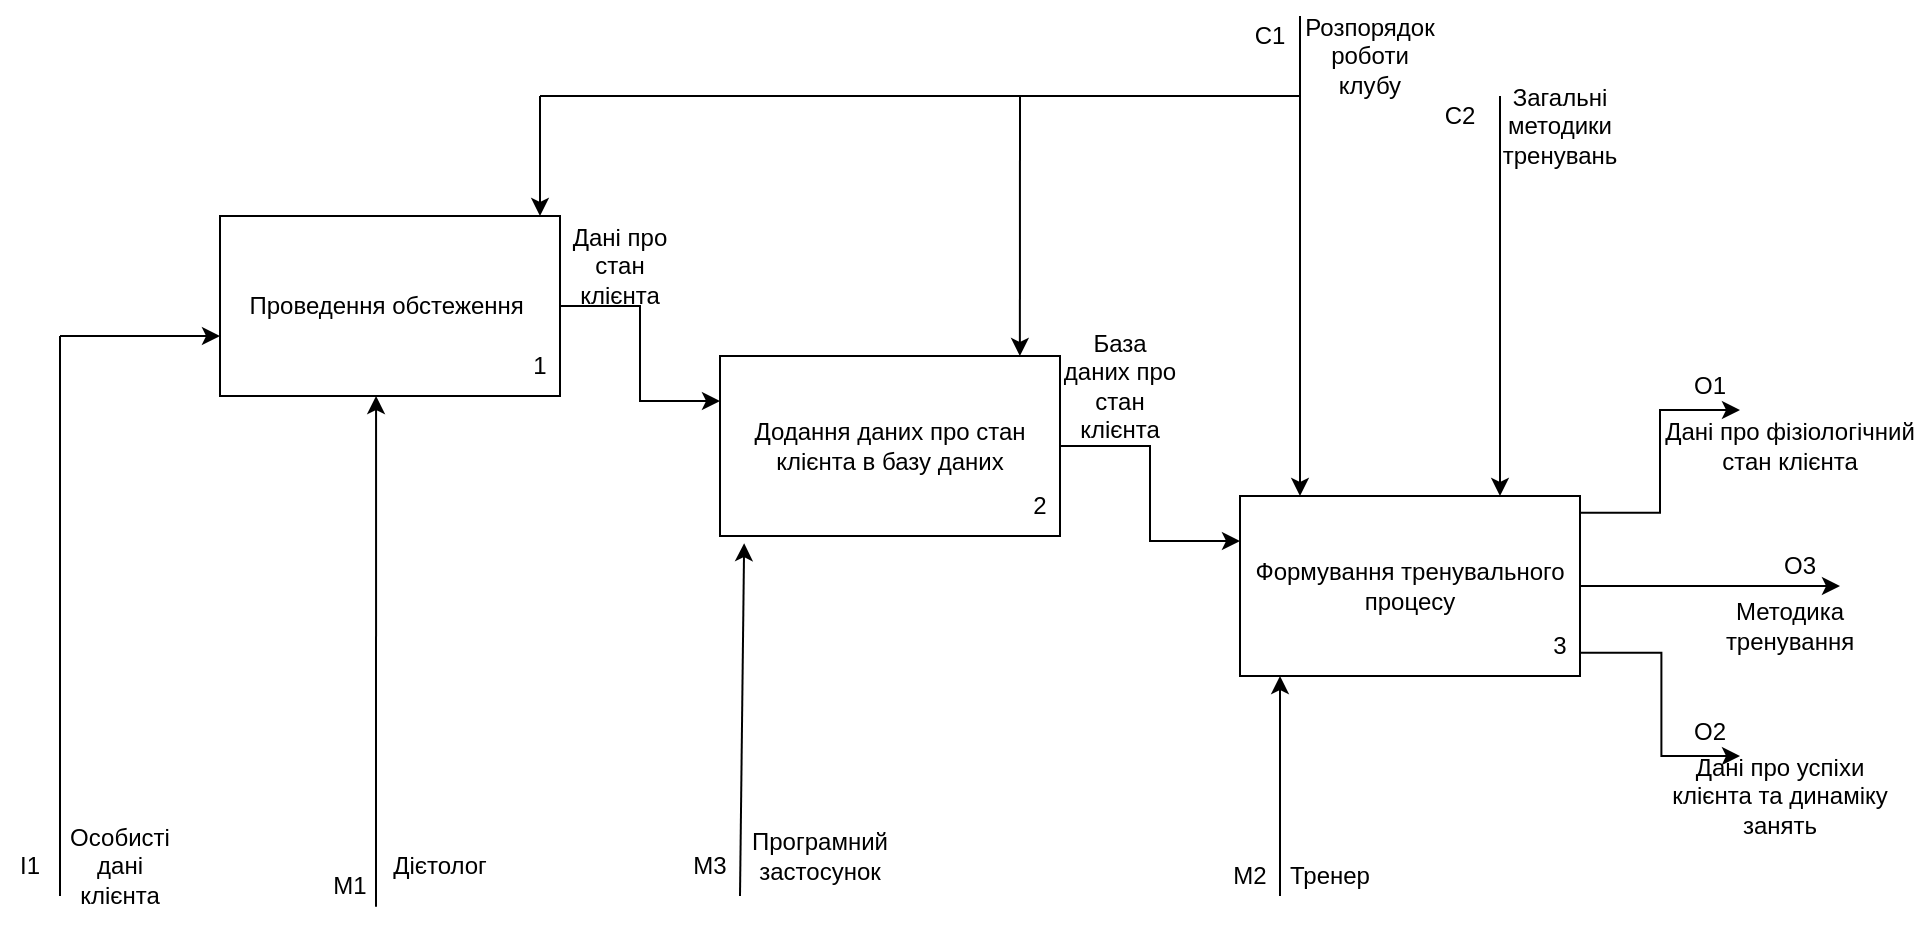 <mxfile version="15.5.8" type="github"><diagram id="ACxwIpsy6Yj77C3hw77V" name="Page-1"><mxGraphModel dx="1038" dy="1716" grid="1" gridSize="10" guides="1" tooltips="1" connect="1" arrows="1" fold="1" page="1" pageScale="1" pageWidth="827" pageHeight="1169" math="0" shadow="0"><root><mxCell id="0"/><mxCell id="1" parent="0"/><mxCell id="mMPRmbY7vYBjGv2x9-Fe-22" style="edgeStyle=orthogonalEdgeStyle;rounded=0;orthogonalLoop=1;jettySize=auto;html=1;entryX=0;entryY=0.25;entryDx=0;entryDy=0;" edge="1" parent="1" source="mMPRmbY7vYBjGv2x9-Fe-2" target="mMPRmbY7vYBjGv2x9-Fe-14"><mxGeometry relative="1" as="geometry"/></mxCell><mxCell id="mMPRmbY7vYBjGv2x9-Fe-2" value="Проведення обстеження&amp;nbsp;" style="rounded=0;whiteSpace=wrap;html=1;" vertex="1" parent="1"><mxGeometry x="200" y="100" width="170" height="90" as="geometry"/></mxCell><mxCell id="mMPRmbY7vYBjGv2x9-Fe-7" value="" style="endArrow=classic;html=1;rounded=0;" edge="1" parent="1"><mxGeometry width="50" height="50" relative="1" as="geometry"><mxPoint x="120" y="160" as="sourcePoint"/><mxPoint x="200" y="160" as="targetPoint"/><Array as="points"><mxPoint x="160" y="160"/></Array></mxGeometry></mxCell><mxCell id="mMPRmbY7vYBjGv2x9-Fe-8" value="" style="endArrow=none;html=1;rounded=0;" edge="1" parent="1"><mxGeometry width="50" height="50" relative="1" as="geometry"><mxPoint x="120" y="440" as="sourcePoint"/><mxPoint x="120" y="160" as="targetPoint"/></mxGeometry></mxCell><mxCell id="mMPRmbY7vYBjGv2x9-Fe-9" value="Особисті дані клієнта" style="text;html=1;strokeColor=none;fillColor=none;align=center;verticalAlign=middle;whiteSpace=wrap;rounded=0;" vertex="1" parent="1"><mxGeometry x="120" y="410" width="60" height="30" as="geometry"/></mxCell><mxCell id="mMPRmbY7vYBjGv2x9-Fe-10" value="I1" style="text;html=1;strokeColor=none;fillColor=none;align=center;verticalAlign=middle;whiteSpace=wrap;rounded=0;" vertex="1" parent="1"><mxGeometry x="90" y="410" width="30" height="30" as="geometry"/></mxCell><mxCell id="mMPRmbY7vYBjGv2x9-Fe-24" style="edgeStyle=orthogonalEdgeStyle;rounded=0;orthogonalLoop=1;jettySize=auto;html=1;entryX=0;entryY=0.25;entryDx=0;entryDy=0;" edge="1" parent="1" source="mMPRmbY7vYBjGv2x9-Fe-14" target="mMPRmbY7vYBjGv2x9-Fe-15"><mxGeometry relative="1" as="geometry"/></mxCell><mxCell id="mMPRmbY7vYBjGv2x9-Fe-14" value="Додання даних про стан клієнта в базу даних" style="rounded=0;whiteSpace=wrap;html=1;" vertex="1" parent="1"><mxGeometry x="450" y="170" width="170" height="90" as="geometry"/></mxCell><mxCell id="mMPRmbY7vYBjGv2x9-Fe-44" style="edgeStyle=orthogonalEdgeStyle;rounded=0;orthogonalLoop=1;jettySize=auto;html=1;exitX=0.996;exitY=0.093;exitDx=0;exitDy=0;exitPerimeter=0;" edge="1" parent="1" source="mMPRmbY7vYBjGv2x9-Fe-15"><mxGeometry relative="1" as="geometry"><mxPoint x="960" y="197" as="targetPoint"/><Array as="points"><mxPoint x="920" y="248"/><mxPoint x="920" y="197"/></Array></mxGeometry></mxCell><mxCell id="mMPRmbY7vYBjGv2x9-Fe-51" style="edgeStyle=orthogonalEdgeStyle;rounded=0;orthogonalLoop=1;jettySize=auto;html=1;" edge="1" parent="1" source="mMPRmbY7vYBjGv2x9-Fe-15"><mxGeometry relative="1" as="geometry"><mxPoint x="1010" y="285" as="targetPoint"/></mxGeometry></mxCell><mxCell id="mMPRmbY7vYBjGv2x9-Fe-15" value="Формування тренувального процесу" style="rounded=0;whiteSpace=wrap;html=1;" vertex="1" parent="1"><mxGeometry x="710" y="240" width="170" height="90" as="geometry"/></mxCell><mxCell id="mMPRmbY7vYBjGv2x9-Fe-16" value="1" style="text;html=1;strokeColor=none;fillColor=none;align=center;verticalAlign=middle;whiteSpace=wrap;rounded=0;" vertex="1" parent="1"><mxGeometry x="330" y="160" width="60" height="30" as="geometry"/></mxCell><mxCell id="mMPRmbY7vYBjGv2x9-Fe-17" value="2" style="text;html=1;strokeColor=none;fillColor=none;align=center;verticalAlign=middle;whiteSpace=wrap;rounded=0;" vertex="1" parent="1"><mxGeometry x="580" y="230" width="60" height="30" as="geometry"/></mxCell><mxCell id="mMPRmbY7vYBjGv2x9-Fe-18" value="3" style="text;html=1;strokeColor=none;fillColor=none;align=center;verticalAlign=middle;whiteSpace=wrap;rounded=0;" vertex="1" parent="1"><mxGeometry x="840" y="300" width="60" height="30" as="geometry"/></mxCell><mxCell id="mMPRmbY7vYBjGv2x9-Fe-19" value="" style="endArrow=classic;html=1;rounded=0;entryX=0.459;entryY=1;entryDx=0;entryDy=0;entryPerimeter=0;" edge="1" parent="1" target="mMPRmbY7vYBjGv2x9-Fe-2"><mxGeometry width="50" height="50" relative="1" as="geometry"><mxPoint x="278" y="445.333" as="sourcePoint"/><mxPoint x="278" y="192" as="targetPoint"/></mxGeometry></mxCell><mxCell id="mMPRmbY7vYBjGv2x9-Fe-20" value="M1" style="text;html=1;strokeColor=none;fillColor=none;align=center;verticalAlign=middle;whiteSpace=wrap;rounded=0;" vertex="1" parent="1"><mxGeometry x="250" y="425" width="30" height="20" as="geometry"/></mxCell><mxCell id="mMPRmbY7vYBjGv2x9-Fe-21" value="Дієтолог" style="text;html=1;strokeColor=none;fillColor=none;align=center;verticalAlign=middle;whiteSpace=wrap;rounded=0;" vertex="1" parent="1"><mxGeometry x="280" y="410" width="60" height="30" as="geometry"/></mxCell><mxCell id="mMPRmbY7vYBjGv2x9-Fe-23" value="Дані про стан клієнта" style="text;html=1;strokeColor=none;fillColor=none;align=center;verticalAlign=middle;whiteSpace=wrap;rounded=0;" vertex="1" parent="1"><mxGeometry x="370" y="110" width="60" height="30" as="geometry"/></mxCell><mxCell id="mMPRmbY7vYBjGv2x9-Fe-25" value="База даних про стан клієнта" style="text;html=1;strokeColor=none;fillColor=none;align=center;verticalAlign=middle;whiteSpace=wrap;rounded=0;" vertex="1" parent="1"><mxGeometry x="620" y="170" width="60" height="30" as="geometry"/></mxCell><mxCell id="mMPRmbY7vYBjGv2x9-Fe-27" value="" style="endArrow=classic;html=1;rounded=0;entryX=0.071;entryY=1.04;entryDx=0;entryDy=0;entryPerimeter=0;" edge="1" parent="1" target="mMPRmbY7vYBjGv2x9-Fe-14"><mxGeometry width="50" height="50" relative="1" as="geometry"><mxPoint x="460" y="440" as="sourcePoint"/><mxPoint x="510" y="390" as="targetPoint"/></mxGeometry></mxCell><mxCell id="mMPRmbY7vYBjGv2x9-Fe-28" value="M3" style="text;html=1;strokeColor=none;fillColor=none;align=center;verticalAlign=middle;whiteSpace=wrap;rounded=0;" vertex="1" parent="1"><mxGeometry x="430" y="415" width="30" height="20" as="geometry"/></mxCell><mxCell id="mMPRmbY7vYBjGv2x9-Fe-29" value="Програмний застосунок" style="text;html=1;strokeColor=none;fillColor=none;align=center;verticalAlign=middle;whiteSpace=wrap;rounded=0;" vertex="1" parent="1"><mxGeometry x="460" y="400" width="80" height="40" as="geometry"/></mxCell><mxCell id="mMPRmbY7vYBjGv2x9-Fe-30" value="" style="endArrow=classic;html=1;rounded=0;" edge="1" parent="1"><mxGeometry width="50" height="50" relative="1" as="geometry"><mxPoint x="730" y="440" as="sourcePoint"/><mxPoint x="730" y="330" as="targetPoint"/></mxGeometry></mxCell><mxCell id="mMPRmbY7vYBjGv2x9-Fe-31" value="Тренер" style="text;html=1;strokeColor=none;fillColor=none;align=center;verticalAlign=middle;whiteSpace=wrap;rounded=0;" vertex="1" parent="1"><mxGeometry x="720" y="415" width="70" height="30" as="geometry"/></mxCell><mxCell id="mMPRmbY7vYBjGv2x9-Fe-32" value="M2" style="text;html=1;strokeColor=none;fillColor=none;align=center;verticalAlign=middle;whiteSpace=wrap;rounded=0;" vertex="1" parent="1"><mxGeometry x="700" y="420" width="30" height="20" as="geometry"/></mxCell><mxCell id="mMPRmbY7vYBjGv2x9-Fe-33" value="" style="endArrow=classic;html=1;rounded=0;" edge="1" parent="1"><mxGeometry width="50" height="50" relative="1" as="geometry"><mxPoint x="840" y="40" as="sourcePoint"/><mxPoint x="840" y="240" as="targetPoint"/></mxGeometry></mxCell><mxCell id="mMPRmbY7vYBjGv2x9-Fe-34" value="C2" style="text;html=1;strokeColor=none;fillColor=none;align=center;verticalAlign=middle;whiteSpace=wrap;rounded=0;" vertex="1" parent="1"><mxGeometry x="800" y="40" width="40" height="20" as="geometry"/></mxCell><mxCell id="mMPRmbY7vYBjGv2x9-Fe-35" value="Загальні методики тренувань" style="text;html=1;strokeColor=none;fillColor=none;align=center;verticalAlign=middle;whiteSpace=wrap;rounded=0;" vertex="1" parent="1"><mxGeometry x="840" y="40" width="60" height="30" as="geometry"/></mxCell><mxCell id="mMPRmbY7vYBjGv2x9-Fe-37" value="" style="endArrow=classic;html=1;rounded=0;" edge="1" parent="1"><mxGeometry width="50" height="50" relative="1" as="geometry"><mxPoint x="740" as="sourcePoint"/><mxPoint x="740" y="240" as="targetPoint"/></mxGeometry></mxCell><mxCell id="mMPRmbY7vYBjGv2x9-Fe-39" value="" style="endArrow=none;html=1;rounded=0;" edge="1" parent="1"><mxGeometry width="50" height="50" relative="1" as="geometry"><mxPoint x="360" y="40" as="sourcePoint"/><mxPoint x="740" y="40" as="targetPoint"/></mxGeometry></mxCell><mxCell id="mMPRmbY7vYBjGv2x9-Fe-40" value="" style="endArrow=classic;html=1;rounded=0;" edge="1" parent="1"><mxGeometry width="50" height="50" relative="1" as="geometry"><mxPoint x="360" y="40" as="sourcePoint"/><mxPoint x="360" y="100" as="targetPoint"/></mxGeometry></mxCell><mxCell id="mMPRmbY7vYBjGv2x9-Fe-41" value="" style="endArrow=classic;html=1;rounded=0;entryX=0.882;entryY=0;entryDx=0;entryDy=0;entryPerimeter=0;" edge="1" parent="1" target="mMPRmbY7vYBjGv2x9-Fe-14"><mxGeometry width="50" height="50" relative="1" as="geometry"><mxPoint x="600" y="40" as="sourcePoint"/><mxPoint x="650" y="-5" as="targetPoint"/></mxGeometry></mxCell><mxCell id="mMPRmbY7vYBjGv2x9-Fe-42" value="Розпорядок роботи клубу" style="text;html=1;strokeColor=none;fillColor=none;align=center;verticalAlign=middle;whiteSpace=wrap;rounded=0;" vertex="1" parent="1"><mxGeometry x="740" width="70" height="40" as="geometry"/></mxCell><mxCell id="mMPRmbY7vYBjGv2x9-Fe-43" value="C1" style="text;html=1;strokeColor=none;fillColor=none;align=center;verticalAlign=middle;whiteSpace=wrap;rounded=0;" vertex="1" parent="1"><mxGeometry x="710" width="30" height="20" as="geometry"/></mxCell><mxCell id="mMPRmbY7vYBjGv2x9-Fe-46" value="O1" style="text;html=1;strokeColor=none;fillColor=none;align=center;verticalAlign=middle;whiteSpace=wrap;rounded=0;" vertex="1" parent="1"><mxGeometry x="930" y="175" width="30" height="20" as="geometry"/></mxCell><mxCell id="mMPRmbY7vYBjGv2x9-Fe-47" value="O2" style="text;html=1;strokeColor=none;fillColor=none;align=center;verticalAlign=middle;whiteSpace=wrap;rounded=0;" vertex="1" parent="1"><mxGeometry x="930" y="350" width="30" height="15" as="geometry"/></mxCell><mxCell id="mMPRmbY7vYBjGv2x9-Fe-48" value="Дані про фізіологічний стан клієнта" style="text;html=1;strokeColor=none;fillColor=none;align=center;verticalAlign=middle;whiteSpace=wrap;rounded=0;" vertex="1" parent="1"><mxGeometry x="920" y="200" width="130" height="30" as="geometry"/></mxCell><mxCell id="mMPRmbY7vYBjGv2x9-Fe-49" value="Дані про успіхи клієнта та динаміку занять" style="text;html=1;strokeColor=none;fillColor=none;align=center;verticalAlign=middle;whiteSpace=wrap;rounded=0;" vertex="1" parent="1"><mxGeometry x="920" y="375" width="120" height="30" as="geometry"/></mxCell><mxCell id="mMPRmbY7vYBjGv2x9-Fe-50" style="edgeStyle=orthogonalEdgeStyle;rounded=0;orthogonalLoop=1;jettySize=auto;html=1;exitX=0.996;exitY=0.093;exitDx=0;exitDy=0;exitPerimeter=0;" edge="1" parent="1"><mxGeometry relative="1" as="geometry"><mxPoint x="960" y="370" as="targetPoint"/><mxPoint x="880.0" y="318.37" as="sourcePoint"/><Array as="points"><mxPoint x="920.68" y="318"/></Array></mxGeometry></mxCell><mxCell id="mMPRmbY7vYBjGv2x9-Fe-52" value="O3" style="text;html=1;strokeColor=none;fillColor=none;align=center;verticalAlign=middle;whiteSpace=wrap;rounded=0;" vertex="1" parent="1"><mxGeometry x="980" y="270" width="20" height="10" as="geometry"/></mxCell><mxCell id="mMPRmbY7vYBjGv2x9-Fe-53" value="Методика тренування" style="text;html=1;strokeColor=none;fillColor=none;align=center;verticalAlign=middle;whiteSpace=wrap;rounded=0;" vertex="1" parent="1"><mxGeometry x="955" y="290" width="60" height="30" as="geometry"/></mxCell></root></mxGraphModel></diagram></mxfile>